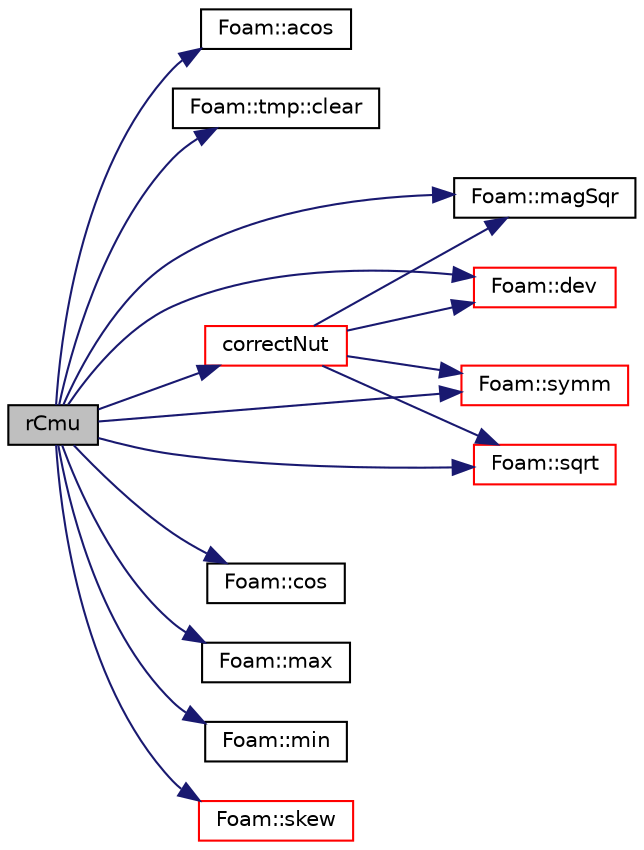 digraph "rCmu"
{
  bgcolor="transparent";
  edge [fontname="Helvetica",fontsize="10",labelfontname="Helvetica",labelfontsize="10"];
  node [fontname="Helvetica",fontsize="10",shape=record];
  rankdir="LR";
  Node317 [label="rCmu",height=0.2,width=0.4,color="black", fillcolor="grey75", style="filled", fontcolor="black"];
  Node317 -> Node318 [color="midnightblue",fontsize="10",style="solid",fontname="Helvetica"];
  Node318 [label="Foam::acos",height=0.2,width=0.4,color="black",URL="$a21851.html#af1788b4e662ef398105742fd8bc861fc"];
  Node317 -> Node319 [color="midnightblue",fontsize="10",style="solid",fontname="Helvetica"];
  Node319 [label="Foam::tmp::clear",height=0.2,width=0.4,color="black",URL="$a27077.html#adf1d9633e64d0de6a36e0af17ccd8163",tooltip="If object pointer points to valid object: "];
  Node317 -> Node320 [color="midnightblue",fontsize="10",style="solid",fontname="Helvetica"];
  Node320 [label="correctNut",height=0.2,width=0.4,color="red",URL="$a32365.html#aaffe89433f18f1ee4137486e19219448"];
  Node320 -> Node324 [color="midnightblue",fontsize="10",style="solid",fontname="Helvetica"];
  Node324 [label="Foam::magSqr",height=0.2,width=0.4,color="black",URL="$a21851.html#ae6fff2c6981e6d9618aa5038e69def6e"];
  Node320 -> Node325 [color="midnightblue",fontsize="10",style="solid",fontname="Helvetica"];
  Node325 [label="Foam::dev",height=0.2,width=0.4,color="red",URL="$a21851.html#a042ede1d98e91923a7cc5e14e9f86854"];
  Node320 -> Node329 [color="midnightblue",fontsize="10",style="solid",fontname="Helvetica"];
  Node329 [label="Foam::symm",height=0.2,width=0.4,color="red",URL="$a21851.html#a112755faabb5ff081d7a25a936a1d3c4"];
  Node320 -> Node330 [color="midnightblue",fontsize="10",style="solid",fontname="Helvetica"];
  Node330 [label="Foam::sqrt",height=0.2,width=0.4,color="red",URL="$a21851.html#a8616bd62eebf2342a80222fecb1bda71"];
  Node317 -> Node332 [color="midnightblue",fontsize="10",style="solid",fontname="Helvetica"];
  Node332 [label="Foam::cos",height=0.2,width=0.4,color="black",URL="$a21851.html#aebb41a148f7cf44b63e12f69e487e49f"];
  Node317 -> Node325 [color="midnightblue",fontsize="10",style="solid",fontname="Helvetica"];
  Node317 -> Node324 [color="midnightblue",fontsize="10",style="solid",fontname="Helvetica"];
  Node317 -> Node333 [color="midnightblue",fontsize="10",style="solid",fontname="Helvetica"];
  Node333 [label="Foam::max",height=0.2,width=0.4,color="black",URL="$a21851.html#ac993e906cf2774ae77e666bc24e81733"];
  Node317 -> Node334 [color="midnightblue",fontsize="10",style="solid",fontname="Helvetica"];
  Node334 [label="Foam::min",height=0.2,width=0.4,color="black",URL="$a21851.html#a253e112ad2d56d96230ff39ea7f442dc"];
  Node317 -> Node335 [color="midnightblue",fontsize="10",style="solid",fontname="Helvetica"];
  Node335 [label="Foam::skew",height=0.2,width=0.4,color="red",URL="$a21851.html#aec5060dc82b7727c5935153aa048b2c1"];
  Node317 -> Node330 [color="midnightblue",fontsize="10",style="solid",fontname="Helvetica"];
  Node317 -> Node329 [color="midnightblue",fontsize="10",style="solid",fontname="Helvetica"];
}
